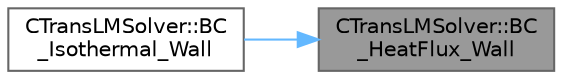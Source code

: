 digraph "CTransLMSolver::BC_HeatFlux_Wall"
{
 // LATEX_PDF_SIZE
  bgcolor="transparent";
  edge [fontname=Helvetica,fontsize=10,labelfontname=Helvetica,labelfontsize=10];
  node [fontname=Helvetica,fontsize=10,shape=box,height=0.2,width=0.4];
  rankdir="RL";
  Node1 [id="Node000001",label="CTransLMSolver::BC\l_HeatFlux_Wall",height=0.2,width=0.4,color="gray40", fillcolor="grey60", style="filled", fontcolor="black",tooltip="Impose the Langtry Menter transition wall boundary condition."];
  Node1 -> Node2 [id="edge1_Node000001_Node000002",dir="back",color="steelblue1",style="solid",tooltip=" "];
  Node2 [id="Node000002",label="CTransLMSolver::BC\l_Isothermal_Wall",height=0.2,width=0.4,color="grey40", fillcolor="white", style="filled",URL="$classCTransLMSolver.html#ad31cfcf5d086742d59567c9e7328d6eb",tooltip="Impose the Navier-Stokes wall boundary condition."];
}
